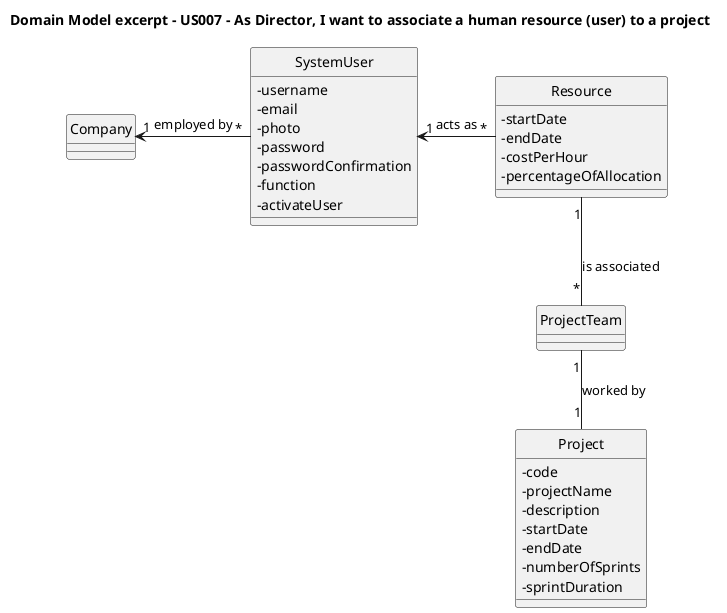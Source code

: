 @startuml
'https://plantuml.com/class-diagram

skinparam classAttributeIconSize 0
hide circle

title Domain Model excerpt - US007 - As Director, I want to associate a human resource (user) to a project


class Company{
}
class SystemUser{
- username
- email
- photo
- password
- passwordConfirmation
- function
- activateUser
}
class Project{
- code
- projectName
- description
- startDate
- endDate
- numberOfSprints
- sprintDuration
}
class ProjectTeam{
}
class Resource {
- startDate
- endDate
- costPerHour
- percentageOfAllocation
}


Company "1" <-right- "*" SystemUser: employed by
Project "1" -up- "1" ProjectTeam: worked by
ProjectTeam "*" -up- "1" Resource: is associated
SystemUser "1" <-right- "*" Resource: acts as


@enduml